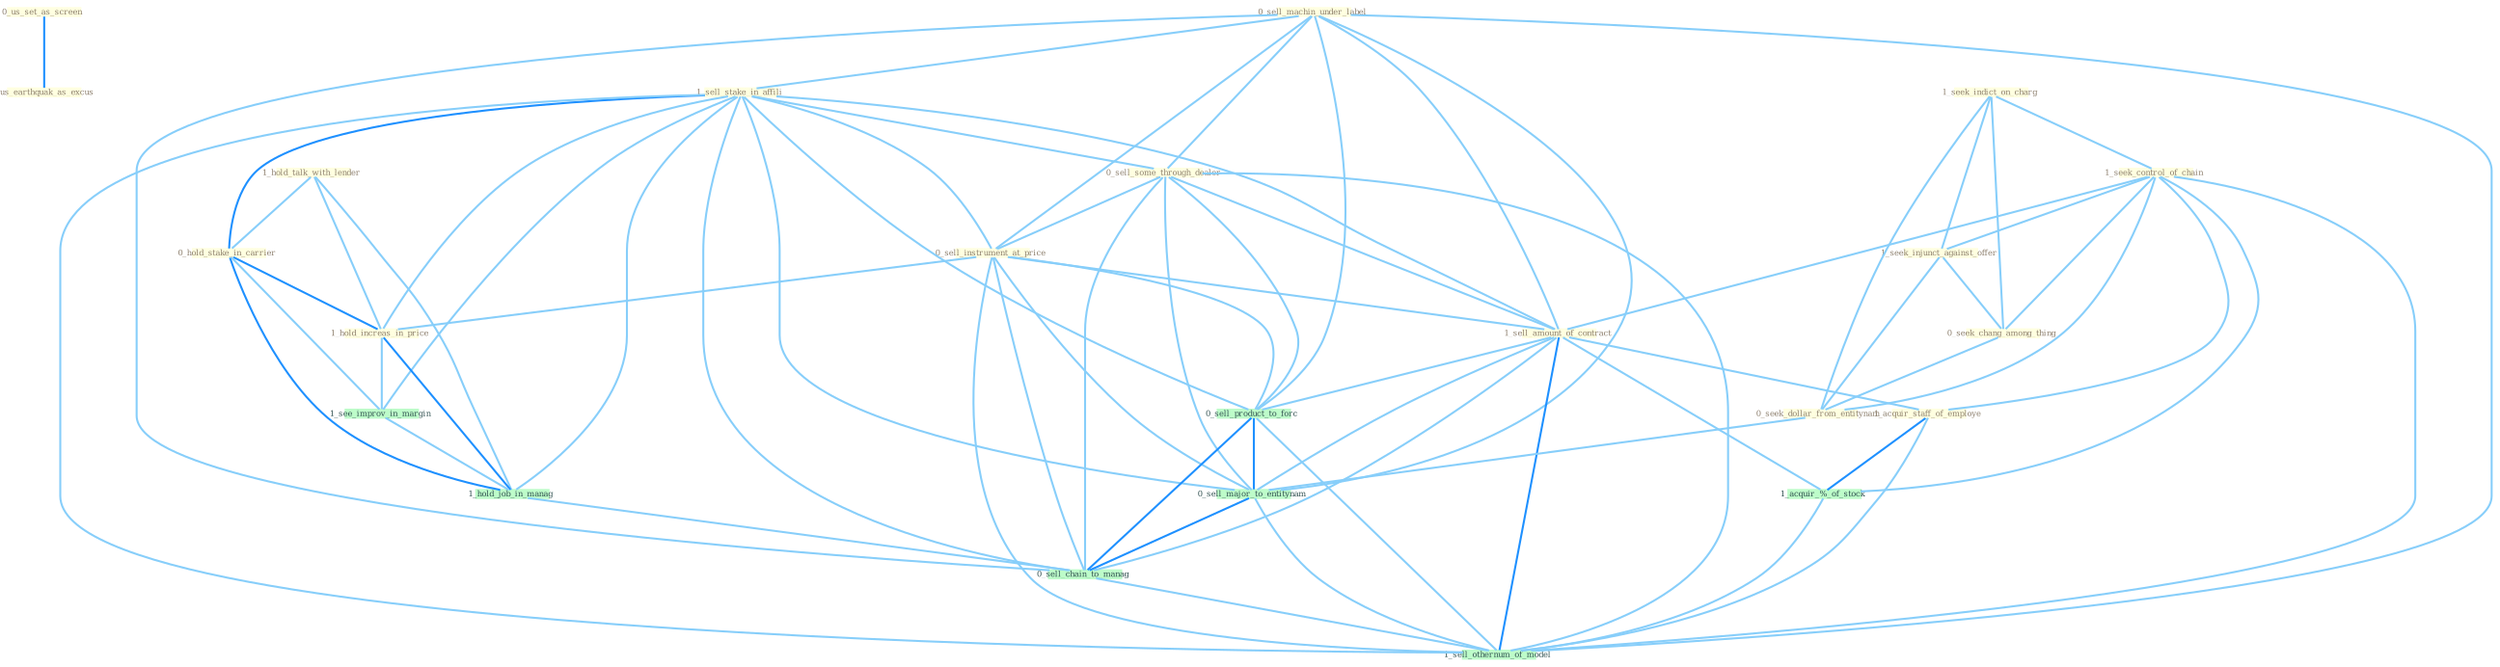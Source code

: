 Graph G{ 
    node
    [shape=polygon,style=filled,width=.5,height=.06,color="#BDFCC9",fixedsize=true,fontsize=4,
    fontcolor="#2f4f4f"];
    {node
    [color="#ffffe0", fontcolor="#8b7d6b"] "0_us_set_as_screen " "1_hold_talk_with_lender " "1_seek_indict_on_charg " "0_sell_machin_under_label " "1_sell_stake_in_affili " "0_sell_some_through_dealer " "0_sell_instrument_at_price " "0_hold_stake_in_carrier " "1_seek_control_of_chain " "1_hold_increas_in_price " "1_sell_amount_of_contract " "1_seek_injunct_against_offer " "0_seek_chang_among_thing " "1_acquir_staff_of_employe " "0_seek_dollar_from_entitynam " "0_us_earthquak_as_excus "}
{node [color="#fff0f5", fontcolor="#b22222"]}
edge [color="#B0E2FF"];

	"0_us_set_as_screen " -- "0_us_earthquak_as_excus " [w="2", color="#1e90ff" , len=0.8];
	"1_hold_talk_with_lender " -- "0_hold_stake_in_carrier " [w="1", color="#87cefa" ];
	"1_hold_talk_with_lender " -- "1_hold_increas_in_price " [w="1", color="#87cefa" ];
	"1_hold_talk_with_lender " -- "1_hold_job_in_manag " [w="1", color="#87cefa" ];
	"1_seek_indict_on_charg " -- "1_seek_control_of_chain " [w="1", color="#87cefa" ];
	"1_seek_indict_on_charg " -- "1_seek_injunct_against_offer " [w="1", color="#87cefa" ];
	"1_seek_indict_on_charg " -- "0_seek_chang_among_thing " [w="1", color="#87cefa" ];
	"1_seek_indict_on_charg " -- "0_seek_dollar_from_entitynam " [w="1", color="#87cefa" ];
	"0_sell_machin_under_label " -- "1_sell_stake_in_affili " [w="1", color="#87cefa" ];
	"0_sell_machin_under_label " -- "0_sell_some_through_dealer " [w="1", color="#87cefa" ];
	"0_sell_machin_under_label " -- "0_sell_instrument_at_price " [w="1", color="#87cefa" ];
	"0_sell_machin_under_label " -- "1_sell_amount_of_contract " [w="1", color="#87cefa" ];
	"0_sell_machin_under_label " -- "0_sell_product_to_forc " [w="1", color="#87cefa" ];
	"0_sell_machin_under_label " -- "0_sell_major_to_entitynam " [w="1", color="#87cefa" ];
	"0_sell_machin_under_label " -- "0_sell_chain_to_manag " [w="1", color="#87cefa" ];
	"0_sell_machin_under_label " -- "1_sell_othernum_of_model " [w="1", color="#87cefa" ];
	"1_sell_stake_in_affili " -- "0_sell_some_through_dealer " [w="1", color="#87cefa" ];
	"1_sell_stake_in_affili " -- "0_sell_instrument_at_price " [w="1", color="#87cefa" ];
	"1_sell_stake_in_affili " -- "0_hold_stake_in_carrier " [w="2", color="#1e90ff" , len=0.8];
	"1_sell_stake_in_affili " -- "1_hold_increas_in_price " [w="1", color="#87cefa" ];
	"1_sell_stake_in_affili " -- "1_sell_amount_of_contract " [w="1", color="#87cefa" ];
	"1_sell_stake_in_affili " -- "1_see_improv_in_margin " [w="1", color="#87cefa" ];
	"1_sell_stake_in_affili " -- "1_hold_job_in_manag " [w="1", color="#87cefa" ];
	"1_sell_stake_in_affili " -- "0_sell_product_to_forc " [w="1", color="#87cefa" ];
	"1_sell_stake_in_affili " -- "0_sell_major_to_entitynam " [w="1", color="#87cefa" ];
	"1_sell_stake_in_affili " -- "0_sell_chain_to_manag " [w="1", color="#87cefa" ];
	"1_sell_stake_in_affili " -- "1_sell_othernum_of_model " [w="1", color="#87cefa" ];
	"0_sell_some_through_dealer " -- "0_sell_instrument_at_price " [w="1", color="#87cefa" ];
	"0_sell_some_through_dealer " -- "1_sell_amount_of_contract " [w="1", color="#87cefa" ];
	"0_sell_some_through_dealer " -- "0_sell_product_to_forc " [w="1", color="#87cefa" ];
	"0_sell_some_through_dealer " -- "0_sell_major_to_entitynam " [w="1", color="#87cefa" ];
	"0_sell_some_through_dealer " -- "0_sell_chain_to_manag " [w="1", color="#87cefa" ];
	"0_sell_some_through_dealer " -- "1_sell_othernum_of_model " [w="1", color="#87cefa" ];
	"0_sell_instrument_at_price " -- "1_hold_increas_in_price " [w="1", color="#87cefa" ];
	"0_sell_instrument_at_price " -- "1_sell_amount_of_contract " [w="1", color="#87cefa" ];
	"0_sell_instrument_at_price " -- "0_sell_product_to_forc " [w="1", color="#87cefa" ];
	"0_sell_instrument_at_price " -- "0_sell_major_to_entitynam " [w="1", color="#87cefa" ];
	"0_sell_instrument_at_price " -- "0_sell_chain_to_manag " [w="1", color="#87cefa" ];
	"0_sell_instrument_at_price " -- "1_sell_othernum_of_model " [w="1", color="#87cefa" ];
	"0_hold_stake_in_carrier " -- "1_hold_increas_in_price " [w="2", color="#1e90ff" , len=0.8];
	"0_hold_stake_in_carrier " -- "1_see_improv_in_margin " [w="1", color="#87cefa" ];
	"0_hold_stake_in_carrier " -- "1_hold_job_in_manag " [w="2", color="#1e90ff" , len=0.8];
	"1_seek_control_of_chain " -- "1_sell_amount_of_contract " [w="1", color="#87cefa" ];
	"1_seek_control_of_chain " -- "1_seek_injunct_against_offer " [w="1", color="#87cefa" ];
	"1_seek_control_of_chain " -- "0_seek_chang_among_thing " [w="1", color="#87cefa" ];
	"1_seek_control_of_chain " -- "1_acquir_staff_of_employe " [w="1", color="#87cefa" ];
	"1_seek_control_of_chain " -- "0_seek_dollar_from_entitynam " [w="1", color="#87cefa" ];
	"1_seek_control_of_chain " -- "1_acquir_%_of_stock " [w="1", color="#87cefa" ];
	"1_seek_control_of_chain " -- "1_sell_othernum_of_model " [w="1", color="#87cefa" ];
	"1_hold_increas_in_price " -- "1_see_improv_in_margin " [w="1", color="#87cefa" ];
	"1_hold_increas_in_price " -- "1_hold_job_in_manag " [w="2", color="#1e90ff" , len=0.8];
	"1_sell_amount_of_contract " -- "1_acquir_staff_of_employe " [w="1", color="#87cefa" ];
	"1_sell_amount_of_contract " -- "1_acquir_%_of_stock " [w="1", color="#87cefa" ];
	"1_sell_amount_of_contract " -- "0_sell_product_to_forc " [w="1", color="#87cefa" ];
	"1_sell_amount_of_contract " -- "0_sell_major_to_entitynam " [w="1", color="#87cefa" ];
	"1_sell_amount_of_contract " -- "0_sell_chain_to_manag " [w="1", color="#87cefa" ];
	"1_sell_amount_of_contract " -- "1_sell_othernum_of_model " [w="2", color="#1e90ff" , len=0.8];
	"1_seek_injunct_against_offer " -- "0_seek_chang_among_thing " [w="1", color="#87cefa" ];
	"1_seek_injunct_against_offer " -- "0_seek_dollar_from_entitynam " [w="1", color="#87cefa" ];
	"0_seek_chang_among_thing " -- "0_seek_dollar_from_entitynam " [w="1", color="#87cefa" ];
	"1_acquir_staff_of_employe " -- "1_acquir_%_of_stock " [w="2", color="#1e90ff" , len=0.8];
	"1_acquir_staff_of_employe " -- "1_sell_othernum_of_model " [w="1", color="#87cefa" ];
	"0_seek_dollar_from_entitynam " -- "0_sell_major_to_entitynam " [w="1", color="#87cefa" ];
	"1_see_improv_in_margin " -- "1_hold_job_in_manag " [w="1", color="#87cefa" ];
	"1_acquir_%_of_stock " -- "1_sell_othernum_of_model " [w="1", color="#87cefa" ];
	"1_hold_job_in_manag " -- "0_sell_chain_to_manag " [w="1", color="#87cefa" ];
	"0_sell_product_to_forc " -- "0_sell_major_to_entitynam " [w="2", color="#1e90ff" , len=0.8];
	"0_sell_product_to_forc " -- "0_sell_chain_to_manag " [w="2", color="#1e90ff" , len=0.8];
	"0_sell_product_to_forc " -- "1_sell_othernum_of_model " [w="1", color="#87cefa" ];
	"0_sell_major_to_entitynam " -- "0_sell_chain_to_manag " [w="2", color="#1e90ff" , len=0.8];
	"0_sell_major_to_entitynam " -- "1_sell_othernum_of_model " [w="1", color="#87cefa" ];
	"0_sell_chain_to_manag " -- "1_sell_othernum_of_model " [w="1", color="#87cefa" ];
}